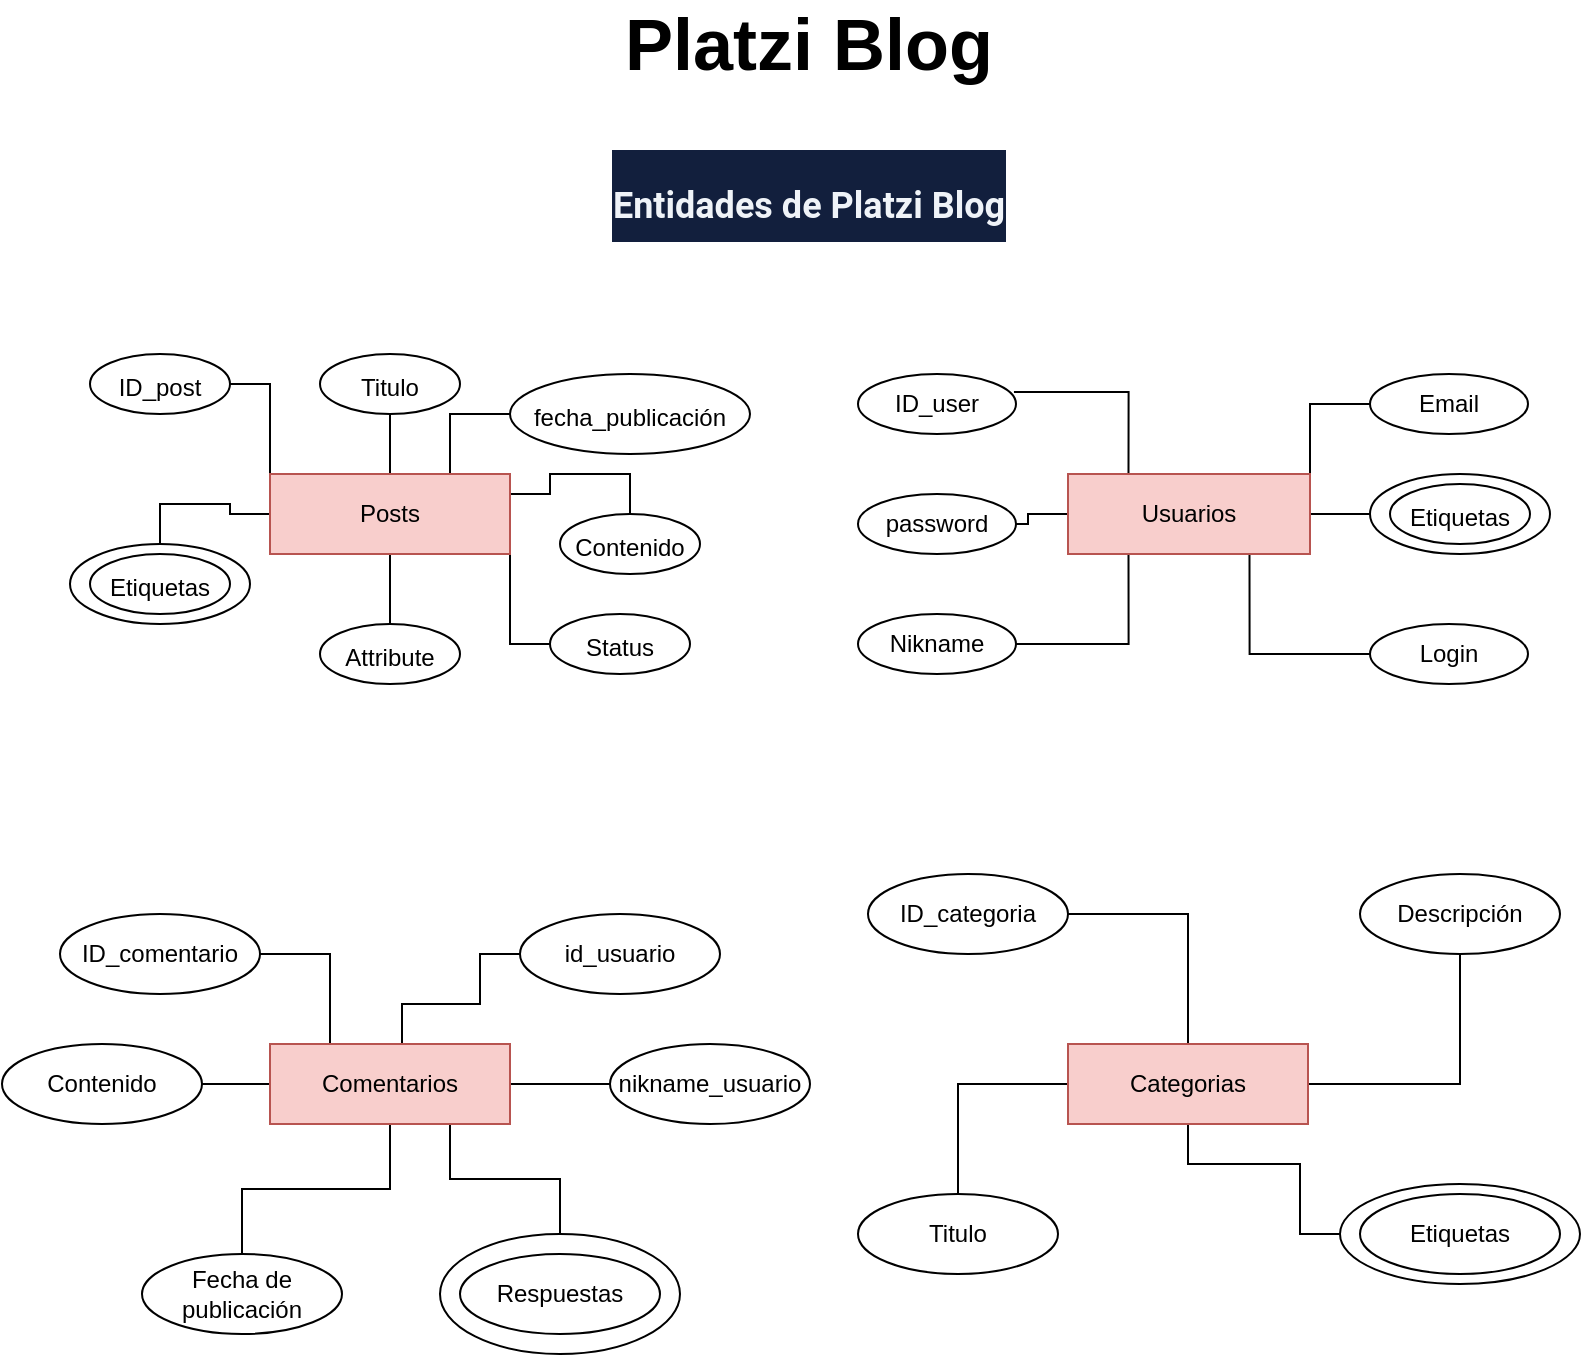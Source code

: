 <mxfile version="17.4.6" type="github">
  <diagram id="o8UFwl47REkMgcq41JNA" name="Page-1">
    <mxGraphModel dx="1335" dy="686" grid="1" gridSize="10" guides="1" tooltips="1" connect="1" arrows="1" fold="1" page="1" pageScale="1" pageWidth="827" pageHeight="1169" math="0" shadow="0">
      <root>
        <mxCell id="0" />
        <mxCell id="1" parent="0" />
        <mxCell id="roazqDiCKsJRcGomv7hK-18" style="edgeStyle=orthogonalEdgeStyle;rounded=0;orthogonalLoop=1;jettySize=auto;html=1;exitX=0;exitY=0;exitDx=0;exitDy=0;entryX=1;entryY=0.5;entryDx=0;entryDy=0;fontSize=12;endArrow=none;endFill=0;" edge="1" parent="1" source="roazqDiCKsJRcGomv7hK-1" target="roazqDiCKsJRcGomv7hK-9">
          <mxGeometry relative="1" as="geometry" />
        </mxCell>
        <mxCell id="roazqDiCKsJRcGomv7hK-19" style="edgeStyle=orthogonalEdgeStyle;rounded=0;orthogonalLoop=1;jettySize=auto;html=1;exitX=0.5;exitY=0;exitDx=0;exitDy=0;entryX=0.5;entryY=1;entryDx=0;entryDy=0;fontSize=12;endArrow=none;endFill=0;" edge="1" parent="1" source="roazqDiCKsJRcGomv7hK-1" target="roazqDiCKsJRcGomv7hK-8">
          <mxGeometry relative="1" as="geometry" />
        </mxCell>
        <mxCell id="roazqDiCKsJRcGomv7hK-20" style="edgeStyle=orthogonalEdgeStyle;rounded=0;orthogonalLoop=1;jettySize=auto;html=1;exitX=0.75;exitY=0;exitDx=0;exitDy=0;entryX=0;entryY=0.5;entryDx=0;entryDy=0;fontSize=12;endArrow=none;endFill=0;" edge="1" parent="1" source="roazqDiCKsJRcGomv7hK-1" target="roazqDiCKsJRcGomv7hK-10">
          <mxGeometry relative="1" as="geometry" />
        </mxCell>
        <mxCell id="roazqDiCKsJRcGomv7hK-22" style="edgeStyle=orthogonalEdgeStyle;rounded=0;orthogonalLoop=1;jettySize=auto;html=1;exitX=1;exitY=0.25;exitDx=0;exitDy=0;entryX=0.5;entryY=0;entryDx=0;entryDy=0;fontSize=12;endArrow=none;endFill=0;" edge="1" parent="1" source="roazqDiCKsJRcGomv7hK-1" target="roazqDiCKsJRcGomv7hK-12">
          <mxGeometry relative="1" as="geometry" />
        </mxCell>
        <mxCell id="roazqDiCKsJRcGomv7hK-23" style="edgeStyle=orthogonalEdgeStyle;rounded=0;orthogonalLoop=1;jettySize=auto;html=1;exitX=0.5;exitY=1;exitDx=0;exitDy=0;entryX=0.5;entryY=0;entryDx=0;entryDy=0;fontSize=12;endArrow=none;endFill=0;" edge="1" parent="1" source="roazqDiCKsJRcGomv7hK-1" target="roazqDiCKsJRcGomv7hK-14">
          <mxGeometry relative="1" as="geometry" />
        </mxCell>
        <mxCell id="roazqDiCKsJRcGomv7hK-24" style="edgeStyle=orthogonalEdgeStyle;rounded=0;orthogonalLoop=1;jettySize=auto;html=1;exitX=1;exitY=1;exitDx=0;exitDy=0;entryX=0;entryY=0.5;entryDx=0;entryDy=0;fontSize=12;endArrow=none;endFill=0;" edge="1" parent="1" source="roazqDiCKsJRcGomv7hK-1" target="roazqDiCKsJRcGomv7hK-15">
          <mxGeometry relative="1" as="geometry" />
        </mxCell>
        <mxCell id="roazqDiCKsJRcGomv7hK-27" style="edgeStyle=orthogonalEdgeStyle;rounded=0;orthogonalLoop=1;jettySize=auto;html=1;entryX=0.5;entryY=0;entryDx=0;entryDy=0;fontSize=12;endArrow=none;endFill=0;" edge="1" parent="1" source="roazqDiCKsJRcGomv7hK-1" target="roazqDiCKsJRcGomv7hK-13">
          <mxGeometry relative="1" as="geometry" />
        </mxCell>
        <mxCell id="roazqDiCKsJRcGomv7hK-1" value="Posts" style="whiteSpace=wrap;html=1;align=center;fillColor=#f8cecc;strokeColor=#b85450;" vertex="1" parent="1">
          <mxGeometry x="144" y="280" width="120" height="40" as="geometry" />
        </mxCell>
        <mxCell id="roazqDiCKsJRcGomv7hK-38" style="edgeStyle=orthogonalEdgeStyle;rounded=0;orthogonalLoop=1;jettySize=auto;html=1;entryX=1;entryY=0.5;entryDx=0;entryDy=0;fontSize=12;endArrow=none;endFill=0;" edge="1" parent="1" source="roazqDiCKsJRcGomv7hK-2" target="roazqDiCKsJRcGomv7hK-30">
          <mxGeometry relative="1" as="geometry" />
        </mxCell>
        <mxCell id="roazqDiCKsJRcGomv7hK-39" style="edgeStyle=orthogonalEdgeStyle;rounded=0;orthogonalLoop=1;jettySize=auto;html=1;exitX=0.25;exitY=0;exitDx=0;exitDy=0;entryX=0.987;entryY=0.3;entryDx=0;entryDy=0;entryPerimeter=0;fontSize=12;endArrow=none;endFill=0;" edge="1" parent="1" source="roazqDiCKsJRcGomv7hK-2" target="roazqDiCKsJRcGomv7hK-28">
          <mxGeometry relative="1" as="geometry" />
        </mxCell>
        <mxCell id="roazqDiCKsJRcGomv7hK-40" style="edgeStyle=orthogonalEdgeStyle;rounded=0;orthogonalLoop=1;jettySize=auto;html=1;exitX=0.25;exitY=1;exitDx=0;exitDy=0;entryX=1;entryY=0.5;entryDx=0;entryDy=0;fontSize=12;endArrow=none;endFill=0;" edge="1" parent="1" source="roazqDiCKsJRcGomv7hK-2" target="roazqDiCKsJRcGomv7hK-31">
          <mxGeometry relative="1" as="geometry" />
        </mxCell>
        <mxCell id="roazqDiCKsJRcGomv7hK-41" style="edgeStyle=orthogonalEdgeStyle;rounded=0;orthogonalLoop=1;jettySize=auto;html=1;exitX=0.75;exitY=1;exitDx=0;exitDy=0;entryX=0;entryY=0.5;entryDx=0;entryDy=0;fontSize=12;endArrow=none;endFill=0;" edge="1" parent="1" source="roazqDiCKsJRcGomv7hK-2" target="roazqDiCKsJRcGomv7hK-32">
          <mxGeometry relative="1" as="geometry" />
        </mxCell>
        <mxCell id="roazqDiCKsJRcGomv7hK-43" style="edgeStyle=orthogonalEdgeStyle;rounded=0;orthogonalLoop=1;jettySize=auto;html=1;entryX=0;entryY=0.5;entryDx=0;entryDy=0;fontSize=12;endArrow=none;endFill=0;" edge="1" parent="1" source="roazqDiCKsJRcGomv7hK-2" target="roazqDiCKsJRcGomv7hK-36">
          <mxGeometry relative="1" as="geometry" />
        </mxCell>
        <mxCell id="roazqDiCKsJRcGomv7hK-44" style="edgeStyle=orthogonalEdgeStyle;rounded=0;orthogonalLoop=1;jettySize=auto;html=1;exitX=1;exitY=0;exitDx=0;exitDy=0;entryX=0;entryY=0.5;entryDx=0;entryDy=0;fontSize=12;endArrow=none;endFill=0;" edge="1" parent="1" source="roazqDiCKsJRcGomv7hK-2" target="roazqDiCKsJRcGomv7hK-29">
          <mxGeometry relative="1" as="geometry" />
        </mxCell>
        <mxCell id="roazqDiCKsJRcGomv7hK-2" value="Usuarios" style="whiteSpace=wrap;html=1;align=center;fillColor=#f8cecc;strokeColor=#b85450;" vertex="1" parent="1">
          <mxGeometry x="543" y="280" width="121" height="40" as="geometry" />
        </mxCell>
        <mxCell id="roazqDiCKsJRcGomv7hK-53" style="edgeStyle=orthogonalEdgeStyle;rounded=0;orthogonalLoop=1;jettySize=auto;html=1;entryX=0;entryY=0.5;entryDx=0;entryDy=0;fontSize=12;endArrow=none;endFill=0;" edge="1" parent="1" source="roazqDiCKsJRcGomv7hK-3" target="roazqDiCKsJRcGomv7hK-48">
          <mxGeometry relative="1" as="geometry">
            <Array as="points">
              <mxPoint x="210" y="545" />
              <mxPoint x="249" y="545" />
              <mxPoint x="249" y="520" />
            </Array>
          </mxGeometry>
        </mxCell>
        <mxCell id="roazqDiCKsJRcGomv7hK-54" style="edgeStyle=orthogonalEdgeStyle;rounded=0;orthogonalLoop=1;jettySize=auto;html=1;exitX=1;exitY=0.5;exitDx=0;exitDy=0;entryX=0;entryY=0.5;entryDx=0;entryDy=0;fontSize=12;endArrow=none;endFill=0;" edge="1" parent="1" source="roazqDiCKsJRcGomv7hK-3" target="roazqDiCKsJRcGomv7hK-49">
          <mxGeometry relative="1" as="geometry" />
        </mxCell>
        <mxCell id="roazqDiCKsJRcGomv7hK-55" style="edgeStyle=orthogonalEdgeStyle;rounded=0;orthogonalLoop=1;jettySize=auto;html=1;entryX=0.5;entryY=0;entryDx=0;entryDy=0;fontSize=12;endArrow=none;endFill=0;" edge="1" parent="1" source="roazqDiCKsJRcGomv7hK-3" target="roazqDiCKsJRcGomv7hK-50">
          <mxGeometry relative="1" as="geometry" />
        </mxCell>
        <mxCell id="roazqDiCKsJRcGomv7hK-56" style="edgeStyle=orthogonalEdgeStyle;rounded=0;orthogonalLoop=1;jettySize=auto;html=1;entryX=1;entryY=0.5;entryDx=0;entryDy=0;fontSize=12;endArrow=none;endFill=0;" edge="1" parent="1" source="roazqDiCKsJRcGomv7hK-3" target="roazqDiCKsJRcGomv7hK-47">
          <mxGeometry relative="1" as="geometry" />
        </mxCell>
        <mxCell id="roazqDiCKsJRcGomv7hK-57" style="edgeStyle=orthogonalEdgeStyle;rounded=0;orthogonalLoop=1;jettySize=auto;html=1;exitX=0.25;exitY=0;exitDx=0;exitDy=0;entryX=1;entryY=0.5;entryDx=0;entryDy=0;fontSize=12;endArrow=none;endFill=0;" edge="1" parent="1" source="roazqDiCKsJRcGomv7hK-3" target="roazqDiCKsJRcGomv7hK-46">
          <mxGeometry relative="1" as="geometry" />
        </mxCell>
        <mxCell id="roazqDiCKsJRcGomv7hK-67" style="edgeStyle=orthogonalEdgeStyle;rounded=0;orthogonalLoop=1;jettySize=auto;html=1;exitX=0.75;exitY=1;exitDx=0;exitDy=0;entryX=0.5;entryY=0;entryDx=0;entryDy=0;fontSize=12;endArrow=none;endFill=0;" edge="1" parent="1" source="roazqDiCKsJRcGomv7hK-3" target="roazqDiCKsJRcGomv7hK-65">
          <mxGeometry relative="1" as="geometry" />
        </mxCell>
        <mxCell id="roazqDiCKsJRcGomv7hK-3" value="Comentarios" style="whiteSpace=wrap;html=1;align=center;fillColor=#f8cecc;strokeColor=#b85450;" vertex="1" parent="1">
          <mxGeometry x="144" y="565" width="120" height="40" as="geometry" />
        </mxCell>
        <mxCell id="roazqDiCKsJRcGomv7hK-5" value="&lt;font style=&quot;font-size: 36px&quot;&gt;&lt;b&gt;Platzi Blog&lt;/b&gt;&lt;/font&gt;" style="text;html=1;strokeColor=none;fillColor=none;align=center;verticalAlign=middle;whiteSpace=wrap;rounded=0;" vertex="1" parent="1">
          <mxGeometry x="303" y="50" width="221" height="30" as="geometry" />
        </mxCell>
        <mxCell id="roazqDiCKsJRcGomv7hK-6" value="&lt;h1 style=&quot;margin: 0.67em 0px ; line-height: 2.25rem ; color: rgb(239 , 243 , 248) ; font-family: &amp;#34;roboto&amp;#34; , sans-serif ; background-color: rgb(18 , 31 , 61)&quot;&gt;&lt;font style=&quot;font-size: 18px&quot;&gt;Entidades de Platzi Blog&lt;/font&gt;&lt;/h1&gt;" style="text;html=1;align=center;verticalAlign=middle;whiteSpace=wrap;rounded=0;fontSize=24;" vertex="1" parent="1">
          <mxGeometry x="308" y="120" width="211" height="40" as="geometry" />
        </mxCell>
        <mxCell id="roazqDiCKsJRcGomv7hK-8" value="&lt;font style=&quot;font-size: 12px&quot;&gt;Titulo&lt;/font&gt;" style="ellipse;whiteSpace=wrap;html=1;align=center;fontSize=18;" vertex="1" parent="1">
          <mxGeometry x="169" y="220" width="70" height="30" as="geometry" />
        </mxCell>
        <mxCell id="roazqDiCKsJRcGomv7hK-9" value="&lt;font style=&quot;font-size: 12px&quot;&gt;ID_post&lt;/font&gt;" style="ellipse;whiteSpace=wrap;html=1;align=center;fontSize=18;" vertex="1" parent="1">
          <mxGeometry x="54" y="220" width="70" height="30" as="geometry" />
        </mxCell>
        <mxCell id="roazqDiCKsJRcGomv7hK-10" value="&lt;font style=&quot;font-size: 12px&quot;&gt;fecha_publicación&lt;/font&gt;" style="ellipse;whiteSpace=wrap;html=1;align=center;fontSize=18;" vertex="1" parent="1">
          <mxGeometry x="264" y="230" width="120" height="40" as="geometry" />
        </mxCell>
        <mxCell id="roazqDiCKsJRcGomv7hK-12" value="&lt;font style=&quot;font-size: 12px&quot;&gt;Contenido&lt;/font&gt;" style="ellipse;whiteSpace=wrap;html=1;align=center;fontSize=18;" vertex="1" parent="1">
          <mxGeometry x="289" y="300" width="70" height="30" as="geometry" />
        </mxCell>
        <mxCell id="roazqDiCKsJRcGomv7hK-14" value="&lt;font style=&quot;font-size: 12px&quot;&gt;Attribute&lt;/font&gt;" style="ellipse;whiteSpace=wrap;html=1;align=center;fontSize=18;" vertex="1" parent="1">
          <mxGeometry x="169" y="355" width="70" height="30" as="geometry" />
        </mxCell>
        <mxCell id="roazqDiCKsJRcGomv7hK-15" value="&lt;font style=&quot;font-size: 12px&quot;&gt;Status&lt;/font&gt;" style="ellipse;whiteSpace=wrap;html=1;align=center;fontSize=18;" vertex="1" parent="1">
          <mxGeometry x="284" y="350" width="70" height="30" as="geometry" />
        </mxCell>
        <mxCell id="roazqDiCKsJRcGomv7hK-26" value="" style="group" vertex="1" connectable="0" parent="1">
          <mxGeometry x="44" y="315" width="90" height="40" as="geometry" />
        </mxCell>
        <mxCell id="roazqDiCKsJRcGomv7hK-13" value="" style="ellipse;whiteSpace=wrap;html=1;align=center;fontSize=18;" vertex="1" parent="roazqDiCKsJRcGomv7hK-26">
          <mxGeometry width="90" height="40" as="geometry" />
        </mxCell>
        <mxCell id="roazqDiCKsJRcGomv7hK-11" value="&lt;font style=&quot;font-size: 12px&quot;&gt;Etiquetas&lt;/font&gt;" style="ellipse;whiteSpace=wrap;html=1;align=center;fontSize=18;" vertex="1" parent="roazqDiCKsJRcGomv7hK-26">
          <mxGeometry x="10" y="5" width="70" height="30" as="geometry" />
        </mxCell>
        <mxCell id="roazqDiCKsJRcGomv7hK-28" value="ID_user" style="ellipse;whiteSpace=wrap;html=1;align=center;fontSize=12;gradientColor=none;" vertex="1" parent="1">
          <mxGeometry x="438" y="230" width="79" height="30" as="geometry" />
        </mxCell>
        <mxCell id="roazqDiCKsJRcGomv7hK-29" value="Email" style="ellipse;whiteSpace=wrap;html=1;align=center;fontSize=12;gradientColor=none;" vertex="1" parent="1">
          <mxGeometry x="694" y="230" width="79" height="30" as="geometry" />
        </mxCell>
        <mxCell id="roazqDiCKsJRcGomv7hK-30" value="password" style="ellipse;whiteSpace=wrap;html=1;align=center;fontSize=12;gradientColor=none;" vertex="1" parent="1">
          <mxGeometry x="438" y="290" width="79" height="30" as="geometry" />
        </mxCell>
        <mxCell id="roazqDiCKsJRcGomv7hK-31" value="Nikname" style="ellipse;whiteSpace=wrap;html=1;align=center;fontSize=12;gradientColor=none;" vertex="1" parent="1">
          <mxGeometry x="438" y="350" width="79" height="30" as="geometry" />
        </mxCell>
        <mxCell id="roazqDiCKsJRcGomv7hK-32" value="Login" style="ellipse;whiteSpace=wrap;html=1;align=center;fontSize=12;gradientColor=none;" vertex="1" parent="1">
          <mxGeometry x="694" y="355" width="79" height="30" as="geometry" />
        </mxCell>
        <mxCell id="roazqDiCKsJRcGomv7hK-35" value="" style="group" vertex="1" connectable="0" parent="1">
          <mxGeometry x="694" y="280" width="90" height="40" as="geometry" />
        </mxCell>
        <mxCell id="roazqDiCKsJRcGomv7hK-36" value="" style="ellipse;whiteSpace=wrap;html=1;align=center;fontSize=18;" vertex="1" parent="roazqDiCKsJRcGomv7hK-35">
          <mxGeometry width="90" height="40" as="geometry" />
        </mxCell>
        <mxCell id="roazqDiCKsJRcGomv7hK-37" value="&lt;font style=&quot;font-size: 12px&quot;&gt;Etiquetas&lt;/font&gt;" style="ellipse;whiteSpace=wrap;html=1;align=center;fontSize=18;" vertex="1" parent="roazqDiCKsJRcGomv7hK-35">
          <mxGeometry x="10" y="5" width="70" height="30" as="geometry" />
        </mxCell>
        <mxCell id="roazqDiCKsJRcGomv7hK-46" value="ID_comentario" style="ellipse;whiteSpace=wrap;html=1;align=center;fontSize=12;fillColor=default;gradientColor=none;" vertex="1" parent="1">
          <mxGeometry x="39" y="500" width="100" height="40" as="geometry" />
        </mxCell>
        <mxCell id="roazqDiCKsJRcGomv7hK-47" value="Contenido" style="ellipse;whiteSpace=wrap;html=1;align=center;fontSize=12;fillColor=default;gradientColor=none;" vertex="1" parent="1">
          <mxGeometry x="10" y="565" width="100" height="40" as="geometry" />
        </mxCell>
        <mxCell id="roazqDiCKsJRcGomv7hK-48" value="id_usuario" style="ellipse;whiteSpace=wrap;html=1;align=center;fontSize=12;fillColor=default;gradientColor=none;" vertex="1" parent="1">
          <mxGeometry x="269" y="500" width="100" height="40" as="geometry" />
        </mxCell>
        <mxCell id="roazqDiCKsJRcGomv7hK-49" value="nikname_usuario" style="ellipse;whiteSpace=wrap;html=1;align=center;fontSize=12;fillColor=default;gradientColor=none;" vertex="1" parent="1">
          <mxGeometry x="314" y="565" width="100" height="40" as="geometry" />
        </mxCell>
        <mxCell id="roazqDiCKsJRcGomv7hK-50" value="Fecha de publicación" style="ellipse;whiteSpace=wrap;html=1;align=center;fontSize=12;fillColor=default;gradientColor=none;" vertex="1" parent="1">
          <mxGeometry x="80" y="670" width="100" height="40" as="geometry" />
        </mxCell>
        <mxCell id="roazqDiCKsJRcGomv7hK-70" style="edgeStyle=orthogonalEdgeStyle;rounded=0;orthogonalLoop=1;jettySize=auto;html=1;entryX=1;entryY=0.5;entryDx=0;entryDy=0;fontSize=12;endArrow=none;endFill=0;" edge="1" parent="1" source="roazqDiCKsJRcGomv7hK-58" target="roazqDiCKsJRcGomv7hK-61">
          <mxGeometry relative="1" as="geometry" />
        </mxCell>
        <mxCell id="roazqDiCKsJRcGomv7hK-71" style="edgeStyle=orthogonalEdgeStyle;rounded=0;orthogonalLoop=1;jettySize=auto;html=1;entryX=0.5;entryY=0;entryDx=0;entryDy=0;fontSize=12;endArrow=none;endFill=0;" edge="1" parent="1" source="roazqDiCKsJRcGomv7hK-58" target="roazqDiCKsJRcGomv7hK-62">
          <mxGeometry relative="1" as="geometry" />
        </mxCell>
        <mxCell id="roazqDiCKsJRcGomv7hK-72" style="edgeStyle=orthogonalEdgeStyle;rounded=0;orthogonalLoop=1;jettySize=auto;html=1;entryX=0;entryY=0.5;entryDx=0;entryDy=0;fontSize=12;endArrow=none;endFill=0;" edge="1" parent="1" source="roazqDiCKsJRcGomv7hK-58" target="roazqDiCKsJRcGomv7hK-68">
          <mxGeometry relative="1" as="geometry">
            <Array as="points">
              <mxPoint x="603" y="625" />
              <mxPoint x="659" y="625" />
              <mxPoint x="659" y="660" />
            </Array>
          </mxGeometry>
        </mxCell>
        <mxCell id="roazqDiCKsJRcGomv7hK-73" style="edgeStyle=orthogonalEdgeStyle;rounded=0;orthogonalLoop=1;jettySize=auto;html=1;entryX=0.5;entryY=1;entryDx=0;entryDy=0;fontSize=12;endArrow=none;endFill=0;" edge="1" parent="1" source="roazqDiCKsJRcGomv7hK-58" target="roazqDiCKsJRcGomv7hK-63">
          <mxGeometry relative="1" as="geometry" />
        </mxCell>
        <mxCell id="roazqDiCKsJRcGomv7hK-58" value="Categorias" style="whiteSpace=wrap;html=1;align=center;fillColor=#f8cecc;strokeColor=#b85450;" vertex="1" parent="1">
          <mxGeometry x="543" y="565" width="120" height="40" as="geometry" />
        </mxCell>
        <mxCell id="roazqDiCKsJRcGomv7hK-61" value="ID_categoria" style="ellipse;whiteSpace=wrap;html=1;align=center;fontSize=12;fillColor=default;gradientColor=none;" vertex="1" parent="1">
          <mxGeometry x="443" y="480" width="100" height="40" as="geometry" />
        </mxCell>
        <mxCell id="roazqDiCKsJRcGomv7hK-62" value="Titulo" style="ellipse;whiteSpace=wrap;html=1;align=center;fontSize=12;fillColor=default;gradientColor=none;" vertex="1" parent="1">
          <mxGeometry x="438" y="640" width="100" height="40" as="geometry" />
        </mxCell>
        <mxCell id="roazqDiCKsJRcGomv7hK-63" value="Descripción" style="ellipse;whiteSpace=wrap;html=1;align=center;fontSize=12;fillColor=default;gradientColor=none;" vertex="1" parent="1">
          <mxGeometry x="689" y="480" width="100" height="40" as="geometry" />
        </mxCell>
        <mxCell id="roazqDiCKsJRcGomv7hK-66" value="" style="group" vertex="1" connectable="0" parent="1">
          <mxGeometry x="229" y="660" width="120" height="60" as="geometry" />
        </mxCell>
        <mxCell id="roazqDiCKsJRcGomv7hK-65" value="" style="ellipse;whiteSpace=wrap;html=1;align=center;fontSize=12;fillColor=default;gradientColor=none;" vertex="1" parent="roazqDiCKsJRcGomv7hK-66">
          <mxGeometry width="120" height="60" as="geometry" />
        </mxCell>
        <mxCell id="roazqDiCKsJRcGomv7hK-59" value="Respuestas" style="ellipse;whiteSpace=wrap;html=1;align=center;fontSize=12;fillColor=default;gradientColor=none;" vertex="1" parent="roazqDiCKsJRcGomv7hK-66">
          <mxGeometry x="10" y="10" width="100" height="40" as="geometry" />
        </mxCell>
        <mxCell id="roazqDiCKsJRcGomv7hK-69" value="" style="group" vertex="1" connectable="0" parent="1">
          <mxGeometry x="679" y="635" width="120" height="50" as="geometry" />
        </mxCell>
        <mxCell id="roazqDiCKsJRcGomv7hK-68" value="" style="ellipse;whiteSpace=wrap;html=1;align=center;fontSize=12;fillColor=default;gradientColor=none;" vertex="1" parent="roazqDiCKsJRcGomv7hK-69">
          <mxGeometry width="120" height="50" as="geometry" />
        </mxCell>
        <mxCell id="roazqDiCKsJRcGomv7hK-64" value="Etiquetas" style="ellipse;whiteSpace=wrap;html=1;align=center;fontSize=12;fillColor=default;gradientColor=none;" vertex="1" parent="roazqDiCKsJRcGomv7hK-69">
          <mxGeometry x="10" y="5" width="100" height="40" as="geometry" />
        </mxCell>
      </root>
    </mxGraphModel>
  </diagram>
</mxfile>
